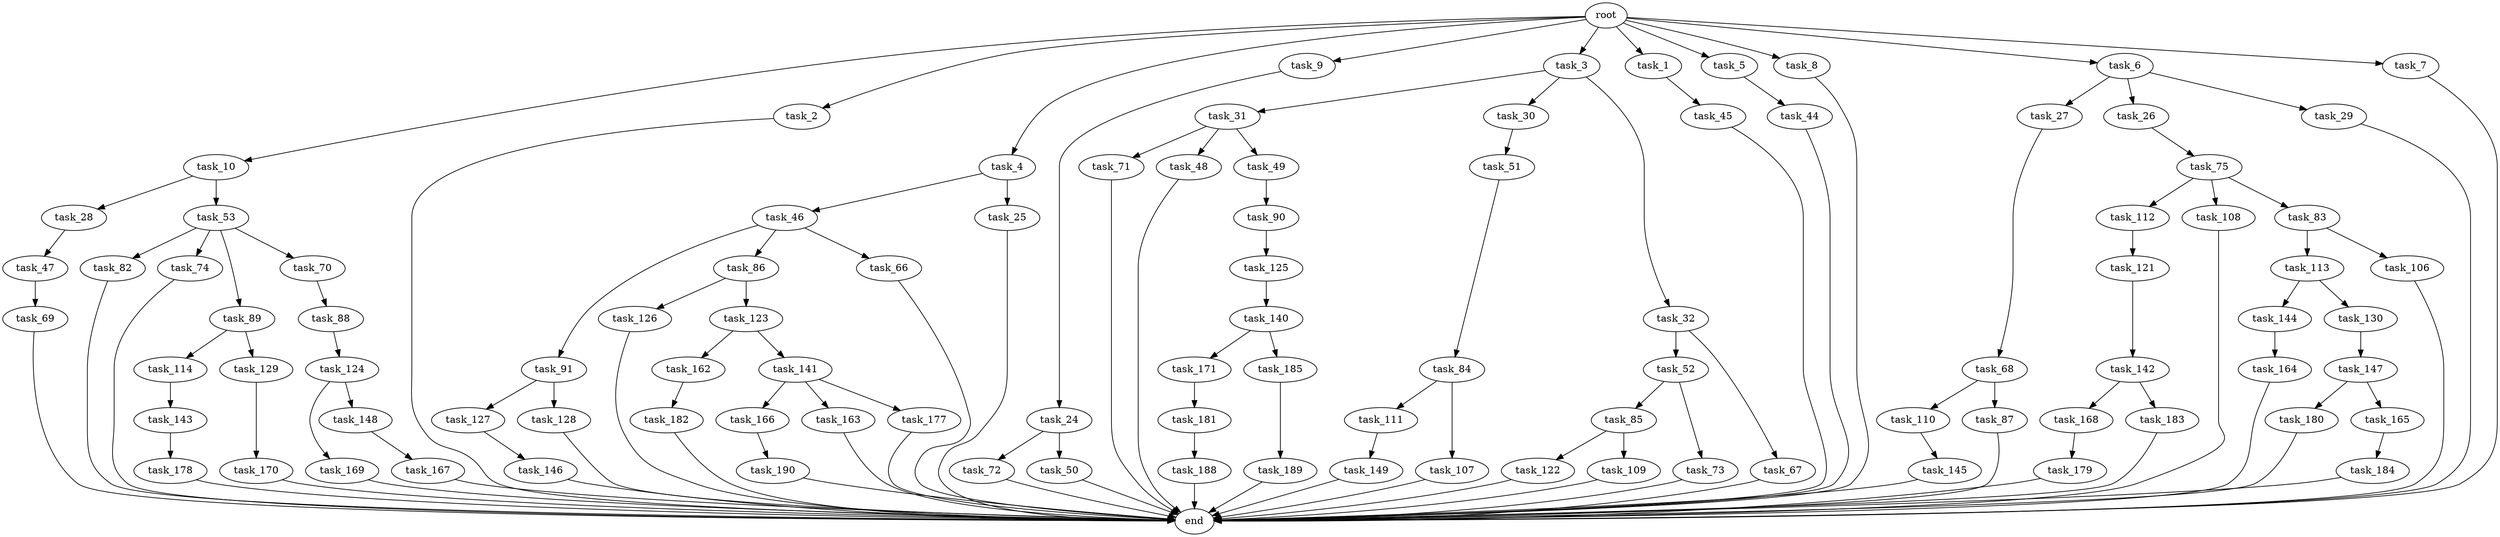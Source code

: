 digraph G {
  task_166 [size="618475290.624000"];
  task_113 [size="1717986918.400000"];
  task_162 [size="1717986918.400000"];
  task_149 [size="429496729.600000"];
  task_72 [size="1391569403.904000"];
  task_182 [size="68719476.736000"];
  task_45 [size="1099511627.776000"];
  task_163 [size="618475290.624000"];
  task_144 [size="1099511627.776000"];
  task_44 [size="1391569403.904000"];
  task_179 [size="841813590.016000"];
  task_164 [size="1099511627.776000"];
  task_170 [size="1391569403.904000"];
  task_82 [size="1717986918.400000"];
  task_10 [size="2.048000"];
  task_28 [size="274877906.944000"];
  task_50 [size="1391569403.904000"];
  task_71 [size="841813590.016000"];
  task_31 [size="841813590.016000"];
  task_167 [size="68719476.736000"];
  task_146 [size="274877906.944000"];
  task_90 [size="841813590.016000"];
  task_114 [size="1099511627.776000"];
  task_121 [size="618475290.624000"];
  task_140 [size="1391569403.904000"];
  task_147 [size="1391569403.904000"];
  task_190 [size="1099511627.776000"];
  task_111 [size="1099511627.776000"];
  task_122 [size="1099511627.776000"];
  task_126 [size="841813590.016000"];
  task_52 [size="68719476.736000"];
  task_2 [size="2.048000"];
  task_67 [size="68719476.736000"];
  task_112 [size="618475290.624000"];
  task_110 [size="841813590.016000"];
  task_109 [size="1099511627.776000"];
  task_30 [size="841813590.016000"];
  task_177 [size="618475290.624000"];
  task_169 [size="154618822.656000"];
  task_4 [size="2.048000"];
  task_48 [size="841813590.016000"];
  task_27 [size="841813590.016000"];
  task_168 [size="618475290.624000"];
  task_124 [size="1391569403.904000"];
  task_85 [size="1717986918.400000"];
  task_129 [size="1099511627.776000"];
  task_188 [size="274877906.944000"];
  task_74 [size="1717986918.400000"];
  task_181 [size="1099511627.776000"];
  task_91 [size="68719476.736000"];
  task_106 [size="1717986918.400000"];
  task_89 [size="1717986918.400000"];
  task_24 [size="1391569403.904000"];
  task_73 [size="1717986918.400000"];
  task_9 [size="2.048000"];
  task_32 [size="841813590.016000"];
  task_130 [size="1099511627.776000"];
  task_143 [size="154618822.656000"];
  task_3 [size="2.048000"];
  task_148 [size="154618822.656000"];
  task_171 [size="68719476.736000"];
  task_86 [size="68719476.736000"];
  task_189 [size="154618822.656000"];
  task_75 [size="154618822.656000"];
  task_1 [size="2.048000"];
  task_107 [size="1099511627.776000"];
  task_26 [size="841813590.016000"];
  task_69 [size="841813590.016000"];
  task_46 [size="618475290.624000"];
  task_5 [size="2.048000"];
  task_108 [size="618475290.624000"];
  task_88 [size="618475290.624000"];
  end [size="0.000000"];
  task_8 [size="2.048000"];
  task_87 [size="841813590.016000"];
  task_141 [size="1717986918.400000"];
  task_84 [size="1717986918.400000"];
  task_83 [size="618475290.624000"];
  task_183 [size="618475290.624000"];
  task_142 [size="429496729.600000"];
  task_127 [size="274877906.944000"];
  task_29 [size="841813590.016000"];
  task_145 [size="1717986918.400000"];
  task_53 [size="274877906.944000"];
  task_178 [size="274877906.944000"];
  root [size="0.000000"];
  task_47 [size="1391569403.904000"];
  task_123 [size="841813590.016000"];
  task_184 [size="429496729.600000"];
  task_128 [size="274877906.944000"];
  task_180 [size="1099511627.776000"];
  task_6 [size="2.048000"];
  task_70 [size="1717986918.400000"];
  task_185 [size="68719476.736000"];
  task_7 [size="2.048000"];
  task_49 [size="841813590.016000"];
  task_165 [size="1099511627.776000"];
  task_51 [size="429496729.600000"];
  task_125 [size="841813590.016000"];
  task_25 [size="618475290.624000"];
  task_68 [size="154618822.656000"];
  task_66 [size="68719476.736000"];

  task_166 -> task_190 [size="536870912.000000"];
  task_113 -> task_130 [size="536870912.000000"];
  task_113 -> task_144 [size="536870912.000000"];
  task_162 -> task_182 [size="33554432.000000"];
  task_149 -> end [size="1.000000"];
  task_72 -> end [size="1.000000"];
  task_182 -> end [size="1.000000"];
  task_45 -> end [size="1.000000"];
  task_163 -> end [size="1.000000"];
  task_144 -> task_164 [size="536870912.000000"];
  task_44 -> end [size="1.000000"];
  task_179 -> end [size="1.000000"];
  task_164 -> end [size="1.000000"];
  task_170 -> end [size="1.000000"];
  task_82 -> end [size="1.000000"];
  task_10 -> task_28 [size="134217728.000000"];
  task_10 -> task_53 [size="134217728.000000"];
  task_28 -> task_47 [size="679477248.000000"];
  task_50 -> end [size="1.000000"];
  task_71 -> end [size="1.000000"];
  task_31 -> task_48 [size="411041792.000000"];
  task_31 -> task_49 [size="411041792.000000"];
  task_31 -> task_71 [size="411041792.000000"];
  task_167 -> end [size="1.000000"];
  task_146 -> end [size="1.000000"];
  task_90 -> task_125 [size="411041792.000000"];
  task_114 -> task_143 [size="75497472.000000"];
  task_121 -> task_142 [size="209715200.000000"];
  task_140 -> task_185 [size="33554432.000000"];
  task_140 -> task_171 [size="33554432.000000"];
  task_147 -> task_165 [size="536870912.000000"];
  task_147 -> task_180 [size="536870912.000000"];
  task_190 -> end [size="1.000000"];
  task_111 -> task_149 [size="209715200.000000"];
  task_122 -> end [size="1.000000"];
  task_126 -> end [size="1.000000"];
  task_52 -> task_73 [size="838860800.000000"];
  task_52 -> task_85 [size="838860800.000000"];
  task_2 -> end [size="1.000000"];
  task_67 -> end [size="1.000000"];
  task_112 -> task_121 [size="301989888.000000"];
  task_110 -> task_145 [size="838860800.000000"];
  task_109 -> end [size="1.000000"];
  task_30 -> task_51 [size="209715200.000000"];
  task_177 -> end [size="1.000000"];
  task_169 -> end [size="1.000000"];
  task_4 -> task_25 [size="301989888.000000"];
  task_4 -> task_46 [size="301989888.000000"];
  task_48 -> end [size="1.000000"];
  task_27 -> task_68 [size="75497472.000000"];
  task_168 -> task_179 [size="411041792.000000"];
  task_124 -> task_169 [size="75497472.000000"];
  task_124 -> task_148 [size="75497472.000000"];
  task_85 -> task_109 [size="536870912.000000"];
  task_85 -> task_122 [size="536870912.000000"];
  task_129 -> task_170 [size="679477248.000000"];
  task_188 -> end [size="1.000000"];
  task_74 -> end [size="1.000000"];
  task_181 -> task_188 [size="134217728.000000"];
  task_91 -> task_128 [size="134217728.000000"];
  task_91 -> task_127 [size="134217728.000000"];
  task_106 -> end [size="1.000000"];
  task_89 -> task_129 [size="536870912.000000"];
  task_89 -> task_114 [size="536870912.000000"];
  task_24 -> task_50 [size="679477248.000000"];
  task_24 -> task_72 [size="679477248.000000"];
  task_73 -> end [size="1.000000"];
  task_9 -> task_24 [size="679477248.000000"];
  task_32 -> task_52 [size="33554432.000000"];
  task_32 -> task_67 [size="33554432.000000"];
  task_130 -> task_147 [size="679477248.000000"];
  task_143 -> task_178 [size="134217728.000000"];
  task_3 -> task_30 [size="411041792.000000"];
  task_3 -> task_31 [size="411041792.000000"];
  task_3 -> task_32 [size="411041792.000000"];
  task_148 -> task_167 [size="33554432.000000"];
  task_171 -> task_181 [size="536870912.000000"];
  task_86 -> task_126 [size="411041792.000000"];
  task_86 -> task_123 [size="411041792.000000"];
  task_189 -> end [size="1.000000"];
  task_75 -> task_83 [size="301989888.000000"];
  task_75 -> task_108 [size="301989888.000000"];
  task_75 -> task_112 [size="301989888.000000"];
  task_1 -> task_45 [size="536870912.000000"];
  task_107 -> end [size="1.000000"];
  task_26 -> task_75 [size="75497472.000000"];
  task_69 -> end [size="1.000000"];
  task_46 -> task_86 [size="33554432.000000"];
  task_46 -> task_91 [size="33554432.000000"];
  task_46 -> task_66 [size="33554432.000000"];
  task_5 -> task_44 [size="679477248.000000"];
  task_108 -> end [size="1.000000"];
  task_88 -> task_124 [size="679477248.000000"];
  task_8 -> end [size="1.000000"];
  task_87 -> end [size="1.000000"];
  task_141 -> task_163 [size="301989888.000000"];
  task_141 -> task_166 [size="301989888.000000"];
  task_141 -> task_177 [size="301989888.000000"];
  task_84 -> task_107 [size="536870912.000000"];
  task_84 -> task_111 [size="536870912.000000"];
  task_83 -> task_106 [size="838860800.000000"];
  task_83 -> task_113 [size="838860800.000000"];
  task_183 -> end [size="1.000000"];
  task_142 -> task_183 [size="301989888.000000"];
  task_142 -> task_168 [size="301989888.000000"];
  task_127 -> task_146 [size="134217728.000000"];
  task_29 -> end [size="1.000000"];
  task_145 -> end [size="1.000000"];
  task_53 -> task_82 [size="838860800.000000"];
  task_53 -> task_74 [size="838860800.000000"];
  task_53 -> task_70 [size="838860800.000000"];
  task_53 -> task_89 [size="838860800.000000"];
  task_178 -> end [size="1.000000"];
  root -> task_2 [size="1.000000"];
  root -> task_6 [size="1.000000"];
  root -> task_4 [size="1.000000"];
  root -> task_5 [size="1.000000"];
  root -> task_10 [size="1.000000"];
  root -> task_3 [size="1.000000"];
  root -> task_9 [size="1.000000"];
  root -> task_8 [size="1.000000"];
  root -> task_7 [size="1.000000"];
  root -> task_1 [size="1.000000"];
  task_47 -> task_69 [size="411041792.000000"];
  task_123 -> task_162 [size="838860800.000000"];
  task_123 -> task_141 [size="838860800.000000"];
  task_184 -> end [size="1.000000"];
  task_128 -> end [size="1.000000"];
  task_180 -> end [size="1.000000"];
  task_6 -> task_29 [size="411041792.000000"];
  task_6 -> task_26 [size="411041792.000000"];
  task_6 -> task_27 [size="411041792.000000"];
  task_70 -> task_88 [size="301989888.000000"];
  task_185 -> task_189 [size="75497472.000000"];
  task_7 -> end [size="1.000000"];
  task_49 -> task_90 [size="411041792.000000"];
  task_165 -> task_184 [size="209715200.000000"];
  task_51 -> task_84 [size="838860800.000000"];
  task_125 -> task_140 [size="679477248.000000"];
  task_25 -> end [size="1.000000"];
  task_68 -> task_110 [size="411041792.000000"];
  task_68 -> task_87 [size="411041792.000000"];
  task_66 -> end [size="1.000000"];
}
